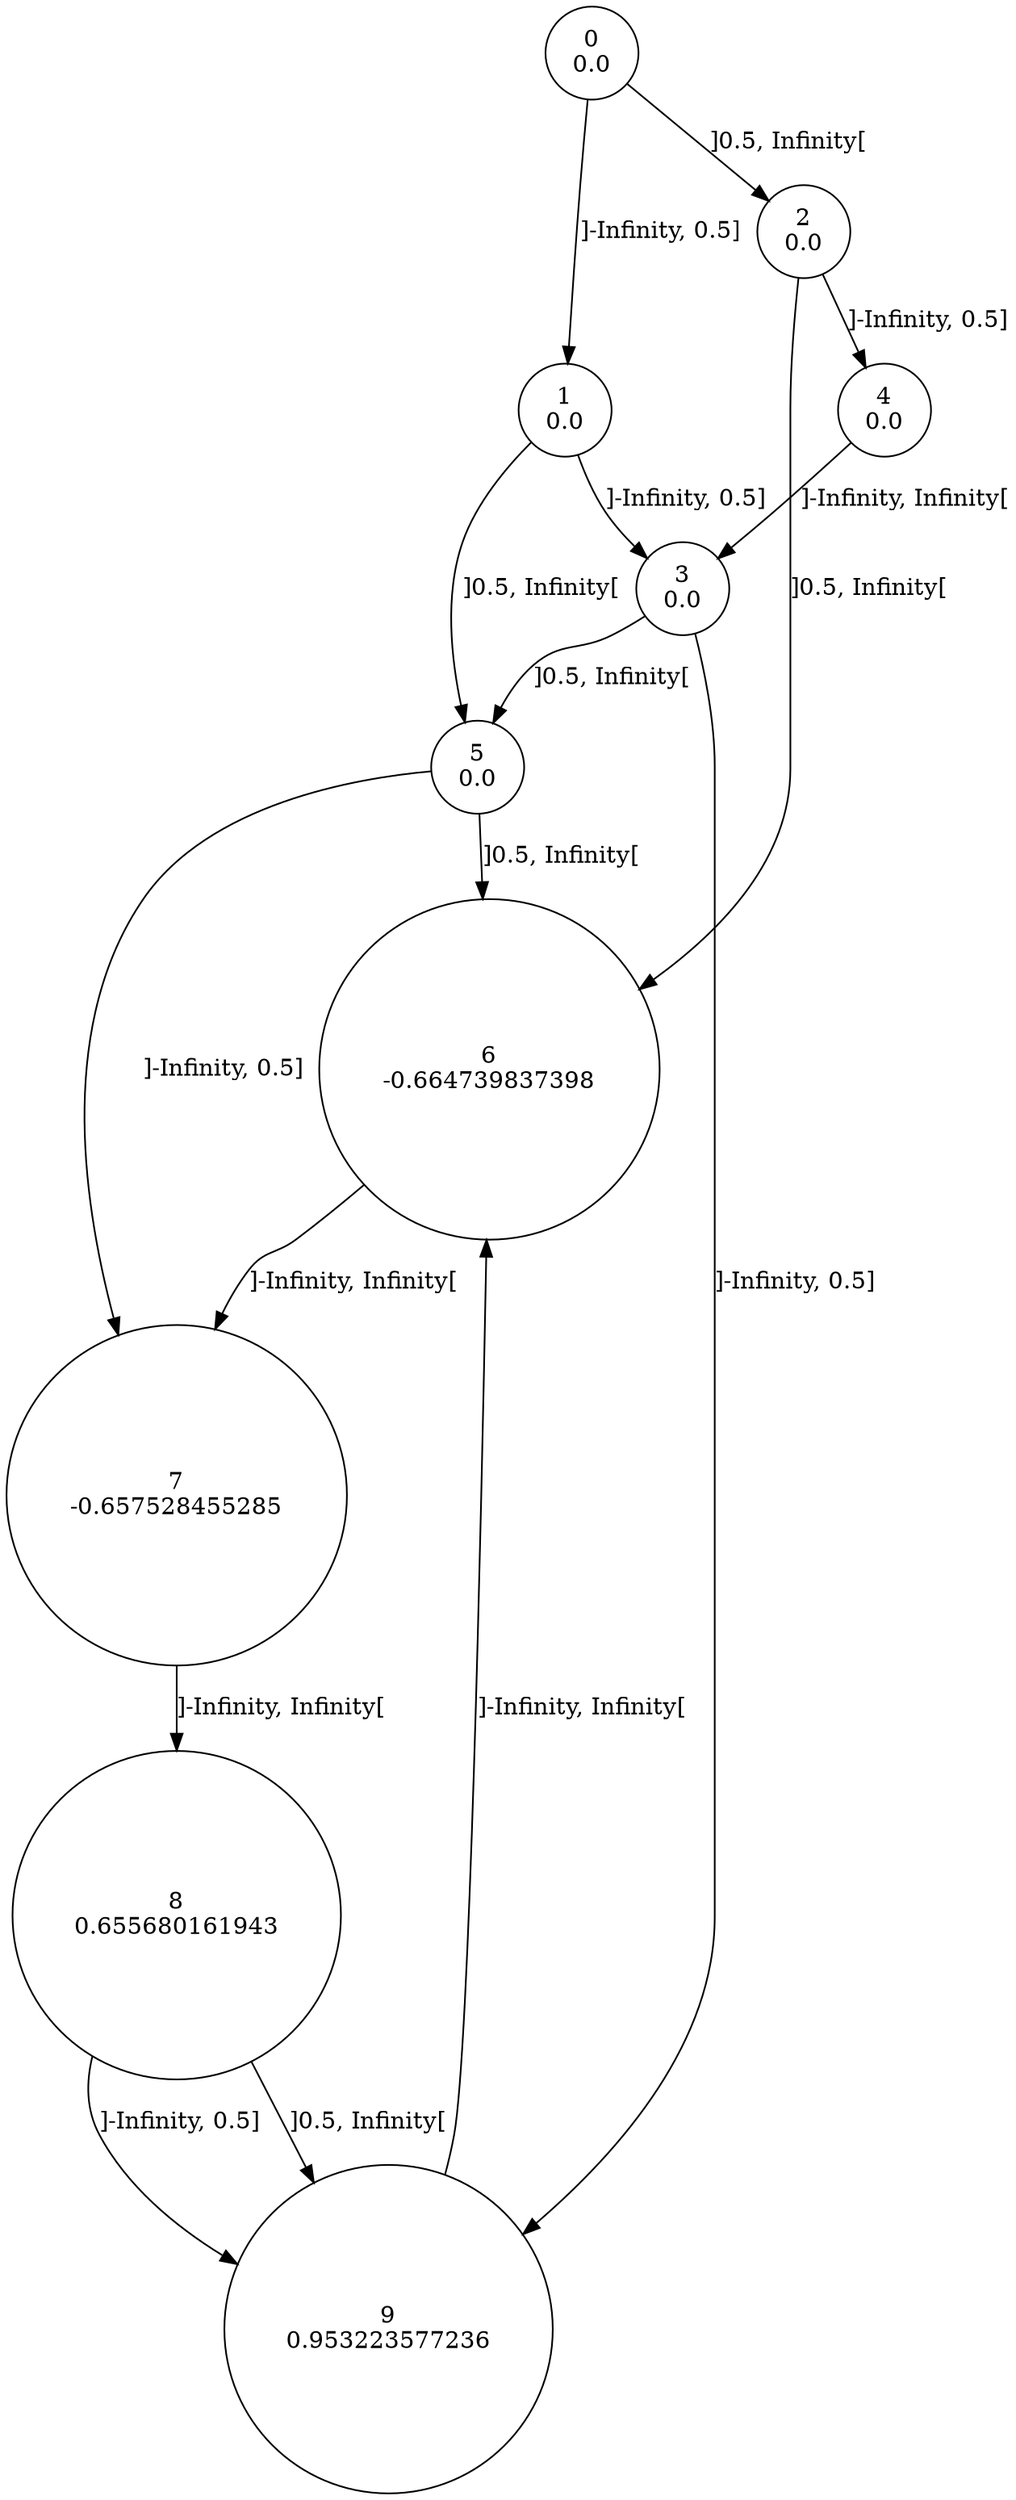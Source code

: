 digraph a {
0 [shape=circle, label="0\n0.0"];
	0 -> 1 [label="]-Infinity, 0.5]"];
	0 -> 2 [label="]0.5, Infinity["];
1 [shape=circle, label="1\n0.0"];
	1 -> 3 [label="]-Infinity, 0.5]"];
	1 -> 5 [label="]0.5, Infinity["];
2 [shape=circle, label="2\n0.0"];
	2 -> 4 [label="]-Infinity, 0.5]"];
	2 -> 6 [label="]0.5, Infinity["];
3 [shape=circle, label="3\n0.0"];
	3 -> 9 [label="]-Infinity, 0.5]"];
	3 -> 5 [label="]0.5, Infinity["];
4 [shape=circle, label="4\n0.0"];
	4 -> 3 [label="]-Infinity, Infinity["];
5 [shape=circle, label="5\n0.0"];
	5 -> 7 [label="]-Infinity, 0.5]"];
	5 -> 6 [label="]0.5, Infinity["];
6 [shape=circle, label="6\n-0.664739837398"];
	6 -> 7 [label="]-Infinity, Infinity["];
7 [shape=circle, label="7\n-0.657528455285"];
	7 -> 8 [label="]-Infinity, Infinity["];
8 [shape=circle, label="8\n0.655680161943"];
	8 -> 9 [label="]-Infinity, 0.5]"];
	8 -> 9 [label="]0.5, Infinity["];
9 [shape=circle, label="9\n0.953223577236"];
	9 -> 6 [label="]-Infinity, Infinity["];
}